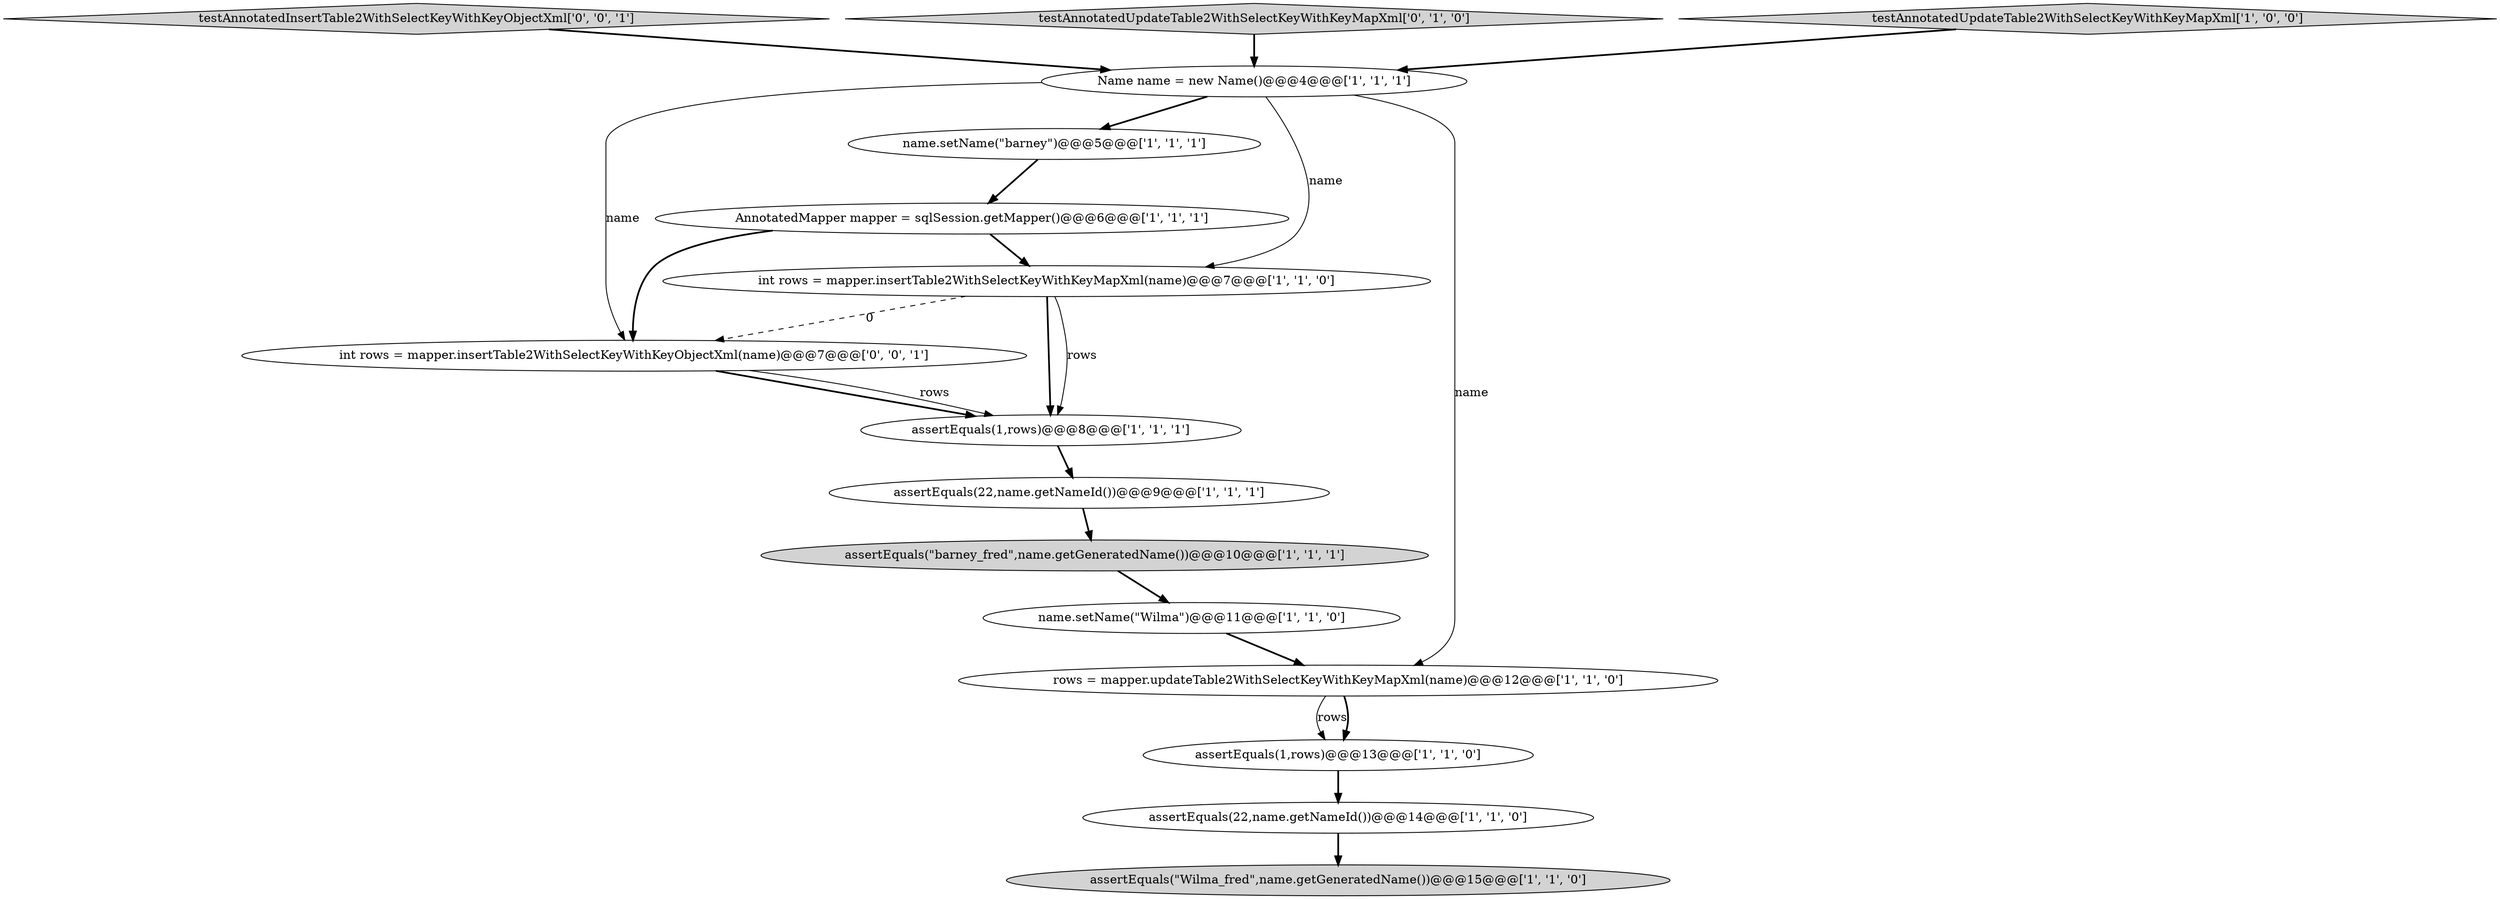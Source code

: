 digraph {
9 [style = filled, label = "name.setName(\"Wilma\")@@@11@@@['1', '1', '0']", fillcolor = white, shape = ellipse image = "AAA0AAABBB1BBB"];
4 [style = filled, label = "assertEquals(1,rows)@@@13@@@['1', '1', '0']", fillcolor = white, shape = ellipse image = "AAA0AAABBB1BBB"];
14 [style = filled, label = "int rows = mapper.insertTable2WithSelectKeyWithKeyObjectXml(name)@@@7@@@['0', '0', '1']", fillcolor = white, shape = ellipse image = "AAA0AAABBB3BBB"];
1 [style = filled, label = "assertEquals(1,rows)@@@8@@@['1', '1', '1']", fillcolor = white, shape = ellipse image = "AAA0AAABBB1BBB"];
5 [style = filled, label = "assertEquals(\"Wilma_fred\",name.getGeneratedName())@@@15@@@['1', '1', '0']", fillcolor = lightgray, shape = ellipse image = "AAA0AAABBB1BBB"];
15 [style = filled, label = "testAnnotatedInsertTable2WithSelectKeyWithKeyObjectXml['0', '0', '1']", fillcolor = lightgray, shape = diamond image = "AAA0AAABBB3BBB"];
2 [style = filled, label = "Name name = new Name()@@@4@@@['1', '1', '1']", fillcolor = white, shape = ellipse image = "AAA0AAABBB1BBB"];
7 [style = filled, label = "assertEquals(22,name.getNameId())@@@14@@@['1', '1', '0']", fillcolor = white, shape = ellipse image = "AAA0AAABBB1BBB"];
8 [style = filled, label = "AnnotatedMapper mapper = sqlSession.getMapper()@@@6@@@['1', '1', '1']", fillcolor = white, shape = ellipse image = "AAA0AAABBB1BBB"];
6 [style = filled, label = "name.setName(\"barney\")@@@5@@@['1', '1', '1']", fillcolor = white, shape = ellipse image = "AAA0AAABBB1BBB"];
3 [style = filled, label = "assertEquals(22,name.getNameId())@@@9@@@['1', '1', '1']", fillcolor = white, shape = ellipse image = "AAA0AAABBB1BBB"];
11 [style = filled, label = "assertEquals(\"barney_fred\",name.getGeneratedName())@@@10@@@['1', '1', '1']", fillcolor = lightgray, shape = ellipse image = "AAA0AAABBB1BBB"];
13 [style = filled, label = "testAnnotatedUpdateTable2WithSelectKeyWithKeyMapXml['0', '1', '0']", fillcolor = lightgray, shape = diamond image = "AAA0AAABBB2BBB"];
10 [style = filled, label = "int rows = mapper.insertTable2WithSelectKeyWithKeyMapXml(name)@@@7@@@['1', '1', '0']", fillcolor = white, shape = ellipse image = "AAA0AAABBB1BBB"];
0 [style = filled, label = "testAnnotatedUpdateTable2WithSelectKeyWithKeyMapXml['1', '0', '0']", fillcolor = lightgray, shape = diamond image = "AAA0AAABBB1BBB"];
12 [style = filled, label = "rows = mapper.updateTable2WithSelectKeyWithKeyMapXml(name)@@@12@@@['1', '1', '0']", fillcolor = white, shape = ellipse image = "AAA0AAABBB1BBB"];
8->10 [style = bold, label=""];
15->2 [style = bold, label=""];
2->14 [style = solid, label="name"];
12->4 [style = solid, label="rows"];
2->6 [style = bold, label=""];
0->2 [style = bold, label=""];
1->3 [style = bold, label=""];
3->11 [style = bold, label=""];
8->14 [style = bold, label=""];
11->9 [style = bold, label=""];
2->10 [style = solid, label="name"];
4->7 [style = bold, label=""];
14->1 [style = bold, label=""];
7->5 [style = bold, label=""];
12->4 [style = bold, label=""];
6->8 [style = bold, label=""];
2->12 [style = solid, label="name"];
9->12 [style = bold, label=""];
10->1 [style = bold, label=""];
10->1 [style = solid, label="rows"];
10->14 [style = dashed, label="0"];
13->2 [style = bold, label=""];
14->1 [style = solid, label="rows"];
}
